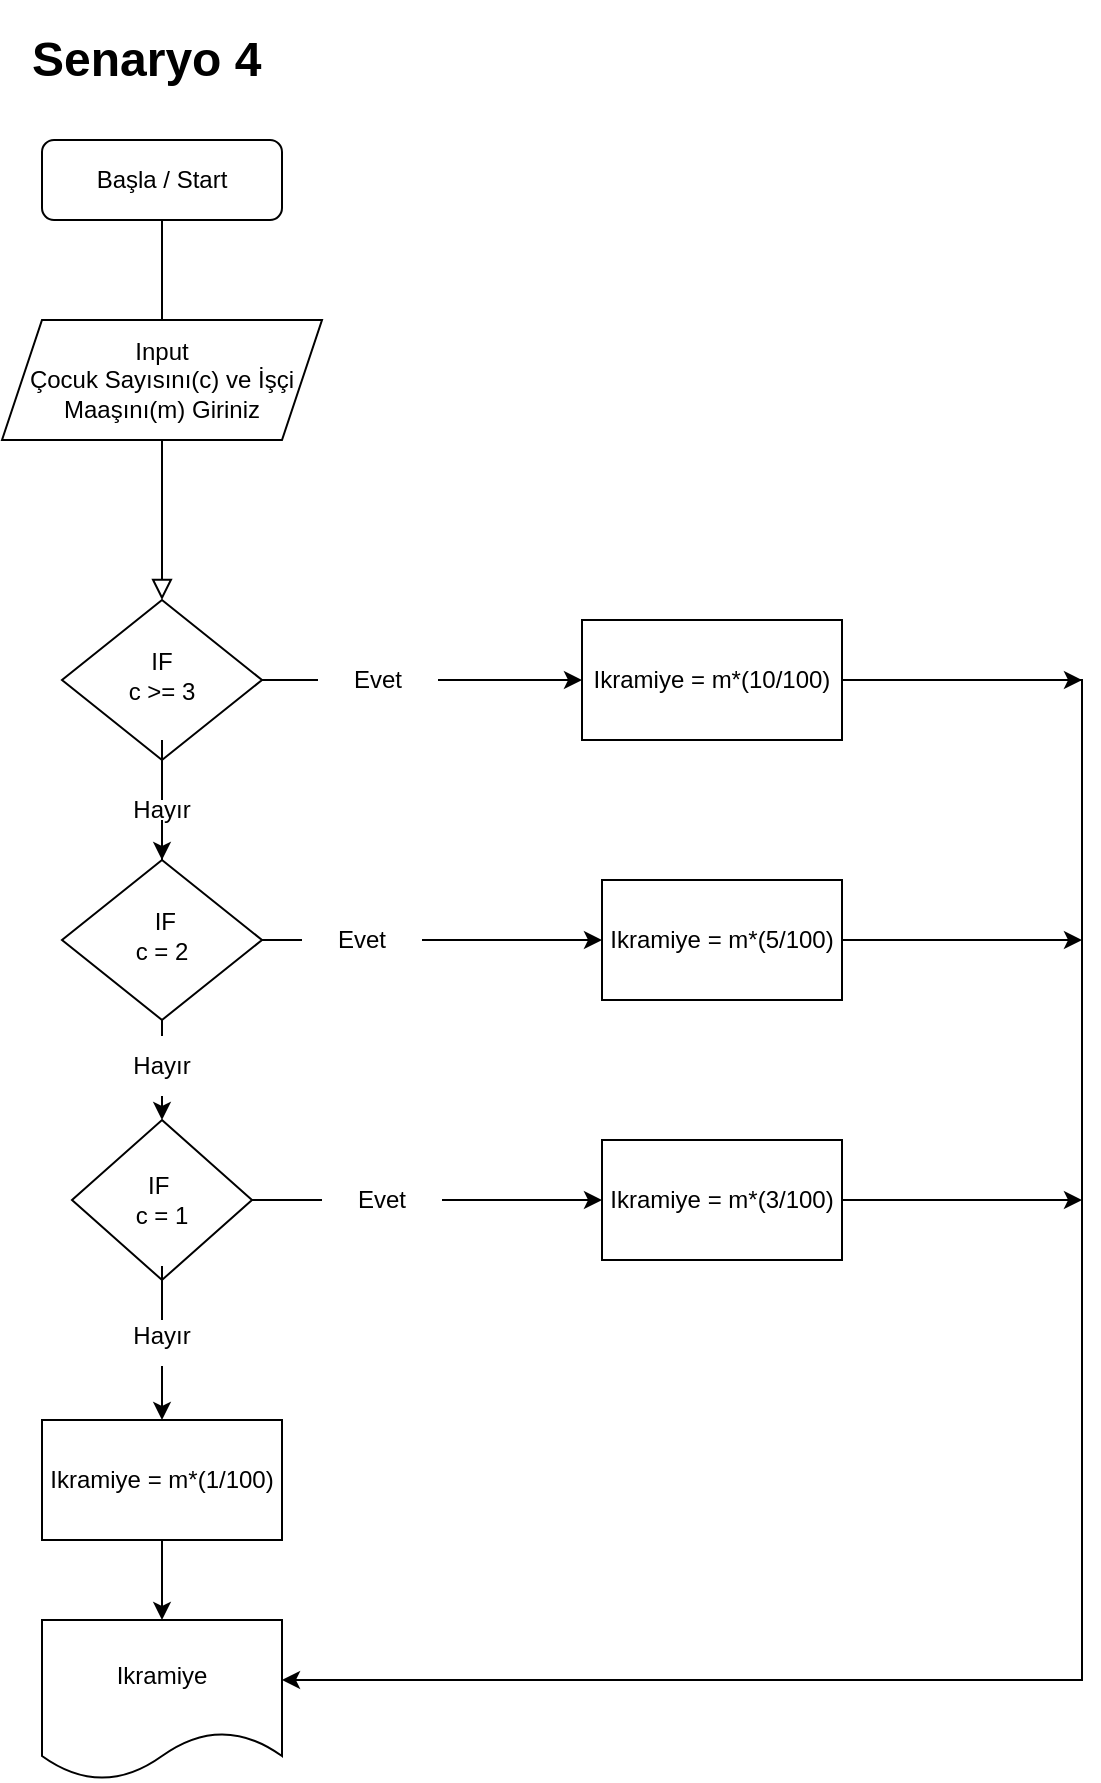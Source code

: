<mxfile version="19.0.3" type="device"><diagram id="C5RBs43oDa-KdzZeNtuy" name="Page-1"><mxGraphModel dx="1342" dy="857" grid="1" gridSize="10" guides="1" tooltips="1" connect="1" arrows="1" fold="1" page="1" pageScale="1" pageWidth="827" pageHeight="1169" math="0" shadow="0"><root><mxCell id="WIyWlLk6GJQsqaUBKTNV-0"/><mxCell id="WIyWlLk6GJQsqaUBKTNV-1" parent="WIyWlLk6GJQsqaUBKTNV-0"/><mxCell id="WIyWlLk6GJQsqaUBKTNV-2" value="" style="rounded=0;html=1;jettySize=auto;orthogonalLoop=1;fontSize=11;endArrow=block;endFill=0;endSize=8;strokeWidth=1;shadow=0;labelBackgroundColor=none;edgeStyle=orthogonalEdgeStyle;startArrow=none;" parent="WIyWlLk6GJQsqaUBKTNV-1" source="hPDvMpRpLAiNfOLvBysB-0" target="WIyWlLk6GJQsqaUBKTNV-6" edge="1"><mxGeometry relative="1" as="geometry"/></mxCell><mxCell id="WIyWlLk6GJQsqaUBKTNV-3" value="Başla / Start" style="rounded=1;whiteSpace=wrap;html=1;fontSize=12;glass=0;strokeWidth=1;shadow=0;" parent="WIyWlLk6GJQsqaUBKTNV-1" vertex="1"><mxGeometry x="160" y="80" width="120" height="40" as="geometry"/></mxCell><mxCell id="hPDvMpRpLAiNfOLvBysB-3" style="edgeStyle=orthogonalEdgeStyle;rounded=0;orthogonalLoop=1;jettySize=auto;html=1;exitX=1;exitY=0.5;exitDx=0;exitDy=0;startArrow=none;" edge="1" parent="WIyWlLk6GJQsqaUBKTNV-1" source="hPDvMpRpLAiNfOLvBysB-7" target="hPDvMpRpLAiNfOLvBysB-20"><mxGeometry relative="1" as="geometry"><mxPoint x="380" y="350" as="targetPoint"/></mxGeometry></mxCell><mxCell id="hPDvMpRpLAiNfOLvBysB-5" style="edgeStyle=orthogonalEdgeStyle;rounded=0;orthogonalLoop=1;jettySize=auto;html=1;exitX=0.5;exitY=1;exitDx=0;exitDy=0;startArrow=none;" edge="1" parent="WIyWlLk6GJQsqaUBKTNV-1" source="hPDvMpRpLAiNfOLvBysB-36" target="WIyWlLk6GJQsqaUBKTNV-10"><mxGeometry relative="1" as="geometry"/></mxCell><mxCell id="WIyWlLk6GJQsqaUBKTNV-6" value="IF&lt;br&gt;c &amp;gt;= 3" style="rhombus;whiteSpace=wrap;html=1;shadow=0;fontFamily=Helvetica;fontSize=12;align=center;strokeWidth=1;spacing=6;spacingTop=-4;" parent="WIyWlLk6GJQsqaUBKTNV-1" vertex="1"><mxGeometry x="170" y="310" width="100" height="80" as="geometry"/></mxCell><mxCell id="hPDvMpRpLAiNfOLvBysB-6" style="edgeStyle=orthogonalEdgeStyle;rounded=0;orthogonalLoop=1;jettySize=auto;html=1;exitX=0.5;exitY=1;exitDx=0;exitDy=0;entryX=0.5;entryY=0;entryDx=0;entryDy=0;startArrow=none;" edge="1" parent="WIyWlLk6GJQsqaUBKTNV-1" source="hPDvMpRpLAiNfOLvBysB-41" target="hPDvMpRpLAiNfOLvBysB-4"><mxGeometry relative="1" as="geometry"/></mxCell><mxCell id="hPDvMpRpLAiNfOLvBysB-9" style="edgeStyle=orthogonalEdgeStyle;rounded=0;orthogonalLoop=1;jettySize=auto;html=1;exitX=1;exitY=0.5;exitDx=0;exitDy=0;startArrow=none;" edge="1" parent="WIyWlLk6GJQsqaUBKTNV-1" source="hPDvMpRpLAiNfOLvBysB-12" target="hPDvMpRpLAiNfOLvBysB-21"><mxGeometry relative="1" as="geometry"><mxPoint x="390" y="480" as="targetPoint"/></mxGeometry></mxCell><mxCell id="WIyWlLk6GJQsqaUBKTNV-10" value="&amp;nbsp;IF&lt;br&gt;c = 2" style="rhombus;whiteSpace=wrap;html=1;shadow=0;fontFamily=Helvetica;fontSize=12;align=center;strokeWidth=1;spacing=6;spacingTop=-4;" parent="WIyWlLk6GJQsqaUBKTNV-1" vertex="1"><mxGeometry x="170" y="440" width="100" height="80" as="geometry"/></mxCell><mxCell id="hPDvMpRpLAiNfOLvBysB-0" value="Input&lt;br&gt;Çocuk Sayısını(c) ve İşçi Maaşını(m) Giriniz" style="shape=parallelogram;perimeter=parallelogramPerimeter;whiteSpace=wrap;html=1;fixedSize=1;" vertex="1" parent="WIyWlLk6GJQsqaUBKTNV-1"><mxGeometry x="140" y="170" width="160" height="60" as="geometry"/></mxCell><mxCell id="hPDvMpRpLAiNfOLvBysB-1" value="" style="rounded=0;html=1;jettySize=auto;orthogonalLoop=1;fontSize=11;endArrow=none;endFill=0;endSize=8;strokeWidth=1;shadow=0;labelBackgroundColor=none;edgeStyle=orthogonalEdgeStyle;" edge="1" parent="WIyWlLk6GJQsqaUBKTNV-1" source="WIyWlLk6GJQsqaUBKTNV-3" target="hPDvMpRpLAiNfOLvBysB-0"><mxGeometry relative="1" as="geometry"><mxPoint x="220" y="120" as="sourcePoint"/><mxPoint x="220" y="310" as="targetPoint"/></mxGeometry></mxCell><mxCell id="hPDvMpRpLAiNfOLvBysB-10" style="edgeStyle=orthogonalEdgeStyle;rounded=0;orthogonalLoop=1;jettySize=auto;html=1;exitX=1;exitY=0.5;exitDx=0;exitDy=0;startArrow=none;" edge="1" parent="WIyWlLk6GJQsqaUBKTNV-1" source="hPDvMpRpLAiNfOLvBysB-15" target="hPDvMpRpLAiNfOLvBysB-22"><mxGeometry relative="1" as="geometry"><mxPoint x="400" y="610" as="targetPoint"/></mxGeometry></mxCell><mxCell id="hPDvMpRpLAiNfOLvBysB-11" style="edgeStyle=orthogonalEdgeStyle;rounded=0;orthogonalLoop=1;jettySize=auto;html=1;exitX=0.5;exitY=1;exitDx=0;exitDy=0;startArrow=none;" edge="1" parent="WIyWlLk6GJQsqaUBKTNV-1" source="hPDvMpRpLAiNfOLvBysB-39" target="hPDvMpRpLAiNfOLvBysB-23"><mxGeometry relative="1" as="geometry"><mxPoint x="220" y="740" as="targetPoint"/></mxGeometry></mxCell><mxCell id="hPDvMpRpLAiNfOLvBysB-4" value="IF&amp;nbsp;&lt;br&gt;c = 1" style="rhombus;whiteSpace=wrap;html=1;" vertex="1" parent="WIyWlLk6GJQsqaUBKTNV-1"><mxGeometry x="175" y="570" width="90" height="80" as="geometry"/></mxCell><mxCell id="hPDvMpRpLAiNfOLvBysB-7" value="Evet" style="text;html=1;strokeColor=none;fillColor=none;align=center;verticalAlign=middle;whiteSpace=wrap;rounded=0;" vertex="1" parent="WIyWlLk6GJQsqaUBKTNV-1"><mxGeometry x="298" y="335" width="60" height="30" as="geometry"/></mxCell><mxCell id="hPDvMpRpLAiNfOLvBysB-8" value="" style="edgeStyle=orthogonalEdgeStyle;rounded=0;orthogonalLoop=1;jettySize=auto;html=1;exitX=1;exitY=0.5;exitDx=0;exitDy=0;endArrow=none;" edge="1" parent="WIyWlLk6GJQsqaUBKTNV-1" source="WIyWlLk6GJQsqaUBKTNV-6" target="hPDvMpRpLAiNfOLvBysB-7"><mxGeometry relative="1" as="geometry"><mxPoint x="380" y="350" as="targetPoint"/><mxPoint x="270" y="350" as="sourcePoint"/><Array as="points"><mxPoint x="270" y="350"/><mxPoint x="270" y="350"/></Array></mxGeometry></mxCell><mxCell id="hPDvMpRpLAiNfOLvBysB-12" value="Evet" style="text;html=1;strokeColor=none;fillColor=none;align=center;verticalAlign=middle;whiteSpace=wrap;rounded=0;" vertex="1" parent="WIyWlLk6GJQsqaUBKTNV-1"><mxGeometry x="290" y="465" width="60" height="30" as="geometry"/></mxCell><mxCell id="hPDvMpRpLAiNfOLvBysB-13" value="" style="edgeStyle=orthogonalEdgeStyle;rounded=0;orthogonalLoop=1;jettySize=auto;html=1;exitX=1;exitY=0.5;exitDx=0;exitDy=0;endArrow=none;" edge="1" parent="WIyWlLk6GJQsqaUBKTNV-1" source="WIyWlLk6GJQsqaUBKTNV-10" target="hPDvMpRpLAiNfOLvBysB-12"><mxGeometry relative="1" as="geometry"><mxPoint x="390" y="480" as="targetPoint"/><mxPoint x="270" y="480" as="sourcePoint"/></mxGeometry></mxCell><mxCell id="hPDvMpRpLAiNfOLvBysB-15" value="Evet" style="text;html=1;strokeColor=none;fillColor=none;align=center;verticalAlign=middle;whiteSpace=wrap;rounded=0;" vertex="1" parent="WIyWlLk6GJQsqaUBKTNV-1"><mxGeometry x="300" y="595" width="60" height="30" as="geometry"/></mxCell><mxCell id="hPDvMpRpLAiNfOLvBysB-16" value="" style="edgeStyle=orthogonalEdgeStyle;rounded=0;orthogonalLoop=1;jettySize=auto;html=1;exitX=1;exitY=0.5;exitDx=0;exitDy=0;endArrow=none;" edge="1" parent="WIyWlLk6GJQsqaUBKTNV-1" source="hPDvMpRpLAiNfOLvBysB-4" target="hPDvMpRpLAiNfOLvBysB-15"><mxGeometry relative="1" as="geometry"><mxPoint x="400" y="610" as="targetPoint"/><mxPoint x="265" y="610" as="sourcePoint"/></mxGeometry></mxCell><mxCell id="hPDvMpRpLAiNfOLvBysB-29" style="edgeStyle=orthogonalEdgeStyle;rounded=0;orthogonalLoop=1;jettySize=auto;html=1;exitX=1;exitY=0.5;exitDx=0;exitDy=0;entryX=1;entryY=0.375;entryDx=0;entryDy=0;entryPerimeter=0;" edge="1" parent="WIyWlLk6GJQsqaUBKTNV-1" source="hPDvMpRpLAiNfOLvBysB-20" target="hPDvMpRpLAiNfOLvBysB-26"><mxGeometry relative="1" as="geometry"><mxPoint x="670" y="840" as="targetPoint"/><Array as="points"><mxPoint x="680" y="350"/><mxPoint x="680" y="850"/></Array></mxGeometry></mxCell><mxCell id="hPDvMpRpLAiNfOLvBysB-32" style="edgeStyle=orthogonalEdgeStyle;rounded=0;orthogonalLoop=1;jettySize=auto;html=1;exitX=1;exitY=0.5;exitDx=0;exitDy=0;" edge="1" parent="WIyWlLk6GJQsqaUBKTNV-1" source="hPDvMpRpLAiNfOLvBysB-20"><mxGeometry relative="1" as="geometry"><mxPoint x="680" y="350" as="targetPoint"/></mxGeometry></mxCell><mxCell id="hPDvMpRpLAiNfOLvBysB-20" value="&lt;span style=&quot;&quot;&gt;Ikramiye = m*(10/100)&lt;/span&gt;" style="rounded=0;whiteSpace=wrap;html=1;" vertex="1" parent="WIyWlLk6GJQsqaUBKTNV-1"><mxGeometry x="430" y="320" width="130" height="60" as="geometry"/></mxCell><mxCell id="hPDvMpRpLAiNfOLvBysB-28" style="edgeStyle=orthogonalEdgeStyle;rounded=0;orthogonalLoop=1;jettySize=auto;html=1;exitX=1;exitY=0.5;exitDx=0;exitDy=0;" edge="1" parent="WIyWlLk6GJQsqaUBKTNV-1" source="hPDvMpRpLAiNfOLvBysB-21"><mxGeometry relative="1" as="geometry"><mxPoint x="680" y="480" as="targetPoint"/><Array as="points"><mxPoint x="680" y="480"/></Array></mxGeometry></mxCell><mxCell id="hPDvMpRpLAiNfOLvBysB-21" value="&lt;span style=&quot;&quot;&gt;Ikramiye = m*(5/100)&lt;/span&gt;" style="rounded=0;whiteSpace=wrap;html=1;" vertex="1" parent="WIyWlLk6GJQsqaUBKTNV-1"><mxGeometry x="440" y="450" width="120" height="60" as="geometry"/></mxCell><mxCell id="hPDvMpRpLAiNfOLvBysB-27" style="edgeStyle=orthogonalEdgeStyle;rounded=0;orthogonalLoop=1;jettySize=auto;html=1;exitX=1;exitY=0.5;exitDx=0;exitDy=0;" edge="1" parent="WIyWlLk6GJQsqaUBKTNV-1" source="hPDvMpRpLAiNfOLvBysB-22"><mxGeometry relative="1" as="geometry"><mxPoint x="680" y="610" as="targetPoint"/></mxGeometry></mxCell><mxCell id="hPDvMpRpLAiNfOLvBysB-22" value="&lt;span style=&quot;&quot;&gt;Ikramiye = m*(3/100)&lt;/span&gt;" style="rounded=0;whiteSpace=wrap;html=1;" vertex="1" parent="WIyWlLk6GJQsqaUBKTNV-1"><mxGeometry x="440" y="580" width="120" height="60" as="geometry"/></mxCell><mxCell id="hPDvMpRpLAiNfOLvBysB-25" style="edgeStyle=orthogonalEdgeStyle;rounded=0;orthogonalLoop=1;jettySize=auto;html=1;exitX=0.5;exitY=1;exitDx=0;exitDy=0;" edge="1" parent="WIyWlLk6GJQsqaUBKTNV-1" source="hPDvMpRpLAiNfOLvBysB-23" target="hPDvMpRpLAiNfOLvBysB-26"><mxGeometry relative="1" as="geometry"><mxPoint x="220" y="840" as="targetPoint"/></mxGeometry></mxCell><mxCell id="hPDvMpRpLAiNfOLvBysB-23" value="Ikramiye = m*(1/100)" style="rounded=0;whiteSpace=wrap;html=1;" vertex="1" parent="WIyWlLk6GJQsqaUBKTNV-1"><mxGeometry x="160" y="720" width="120" height="60" as="geometry"/></mxCell><mxCell id="hPDvMpRpLAiNfOLvBysB-26" value="Ikramiye" style="shape=document;whiteSpace=wrap;html=1;boundedLbl=1;" vertex="1" parent="WIyWlLk6GJQsqaUBKTNV-1"><mxGeometry x="160" y="820" width="120" height="80" as="geometry"/></mxCell><mxCell id="hPDvMpRpLAiNfOLvBysB-36" value="Hayır" style="text;html=1;strokeColor=none;fillColor=none;align=center;verticalAlign=middle;whiteSpace=wrap;rounded=0;" vertex="1" parent="WIyWlLk6GJQsqaUBKTNV-1"><mxGeometry x="190" y="400" width="60" height="30" as="geometry"/></mxCell><mxCell id="hPDvMpRpLAiNfOLvBysB-37" value="" style="edgeStyle=orthogonalEdgeStyle;rounded=0;orthogonalLoop=1;jettySize=auto;html=1;exitX=0.5;exitY=1;exitDx=0;exitDy=0;endArrow=none;" edge="1" parent="WIyWlLk6GJQsqaUBKTNV-1" source="WIyWlLk6GJQsqaUBKTNV-6" target="hPDvMpRpLAiNfOLvBysB-36"><mxGeometry relative="1" as="geometry"><mxPoint x="220" y="390" as="sourcePoint"/><mxPoint x="220" y="440" as="targetPoint"/></mxGeometry></mxCell><mxCell id="hPDvMpRpLAiNfOLvBysB-39" value="Hayır" style="text;html=1;strokeColor=none;fillColor=none;align=center;verticalAlign=middle;whiteSpace=wrap;rounded=0;" vertex="1" parent="WIyWlLk6GJQsqaUBKTNV-1"><mxGeometry x="190" y="663" width="60" height="30" as="geometry"/></mxCell><mxCell id="hPDvMpRpLAiNfOLvBysB-40" value="" style="edgeStyle=orthogonalEdgeStyle;rounded=0;orthogonalLoop=1;jettySize=auto;html=1;exitX=0.5;exitY=1;exitDx=0;exitDy=0;endArrow=none;" edge="1" parent="WIyWlLk6GJQsqaUBKTNV-1" source="hPDvMpRpLAiNfOLvBysB-4" target="hPDvMpRpLAiNfOLvBysB-39"><mxGeometry relative="1" as="geometry"><mxPoint x="220" y="720" as="targetPoint"/><mxPoint x="220" y="650" as="sourcePoint"/></mxGeometry></mxCell><mxCell id="hPDvMpRpLAiNfOLvBysB-41" value="Hayır" style="text;html=1;strokeColor=none;fillColor=none;align=center;verticalAlign=middle;whiteSpace=wrap;rounded=0;" vertex="1" parent="WIyWlLk6GJQsqaUBKTNV-1"><mxGeometry x="190" y="528" width="60" height="30" as="geometry"/></mxCell><mxCell id="hPDvMpRpLAiNfOLvBysB-42" value="" style="edgeStyle=orthogonalEdgeStyle;rounded=0;orthogonalLoop=1;jettySize=auto;html=1;exitX=0.5;exitY=1;exitDx=0;exitDy=0;entryX=0.5;entryY=0;entryDx=0;entryDy=0;endArrow=none;" edge="1" parent="WIyWlLk6GJQsqaUBKTNV-1" source="WIyWlLk6GJQsqaUBKTNV-10" target="hPDvMpRpLAiNfOLvBysB-41"><mxGeometry relative="1" as="geometry"><mxPoint x="220" y="520" as="sourcePoint"/><mxPoint x="220" y="570" as="targetPoint"/></mxGeometry></mxCell><mxCell id="hPDvMpRpLAiNfOLvBysB-44" value="&lt;h1&gt;Senaryo 4&lt;/h1&gt;" style="text;html=1;strokeColor=none;fillColor=none;spacing=5;spacingTop=-20;whiteSpace=wrap;overflow=hidden;rounded=0;" vertex="1" parent="WIyWlLk6GJQsqaUBKTNV-1"><mxGeometry x="150" y="20" width="192" height="120" as="geometry"/></mxCell></root></mxGraphModel></diagram></mxfile>